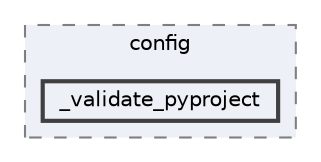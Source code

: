 digraph "C:/Users/LukeMabie/documents/Development/Password_Saver_Using_Django-master/venv/Lib/site-packages/setuptools/config/_validate_pyproject"
{
 // LATEX_PDF_SIZE
  bgcolor="transparent";
  edge [fontname=Helvetica,fontsize=10,labelfontname=Helvetica,labelfontsize=10];
  node [fontname=Helvetica,fontsize=10,shape=box,height=0.2,width=0.4];
  compound=true
  subgraph clusterdir_a3a77c75779600f02683a7ac1a42db7c {
    graph [ bgcolor="#edf0f7", pencolor="grey50", label="config", fontname=Helvetica,fontsize=10 style="filled,dashed", URL="dir_a3a77c75779600f02683a7ac1a42db7c.html",tooltip=""]
  dir_7fcdb46338fccc0b233dcf438d22a51a [label="_validate_pyproject", fillcolor="#edf0f7", color="grey25", style="filled,bold", URL="dir_7fcdb46338fccc0b233dcf438d22a51a.html",tooltip=""];
  }
}
